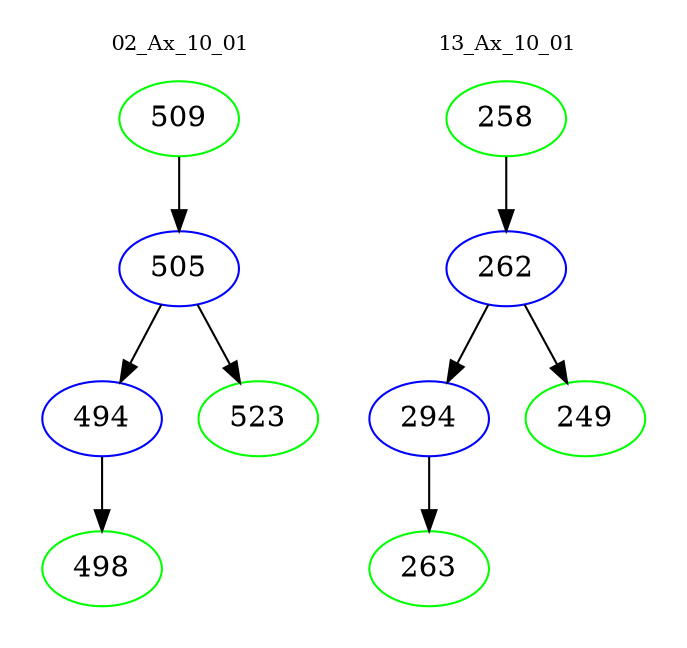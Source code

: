 digraph{
subgraph cluster_0 {
color = white
label = "02_Ax_10_01";
fontsize=10;
T0_509 [label="509", color="green"]
T0_509 -> T0_505 [color="black"]
T0_505 [label="505", color="blue"]
T0_505 -> T0_494 [color="black"]
T0_494 [label="494", color="blue"]
T0_494 -> T0_498 [color="black"]
T0_498 [label="498", color="green"]
T0_505 -> T0_523 [color="black"]
T0_523 [label="523", color="green"]
}
subgraph cluster_1 {
color = white
label = "13_Ax_10_01";
fontsize=10;
T1_258 [label="258", color="green"]
T1_258 -> T1_262 [color="black"]
T1_262 [label="262", color="blue"]
T1_262 -> T1_294 [color="black"]
T1_294 [label="294", color="blue"]
T1_294 -> T1_263 [color="black"]
T1_263 [label="263", color="green"]
T1_262 -> T1_249 [color="black"]
T1_249 [label="249", color="green"]
}
}
